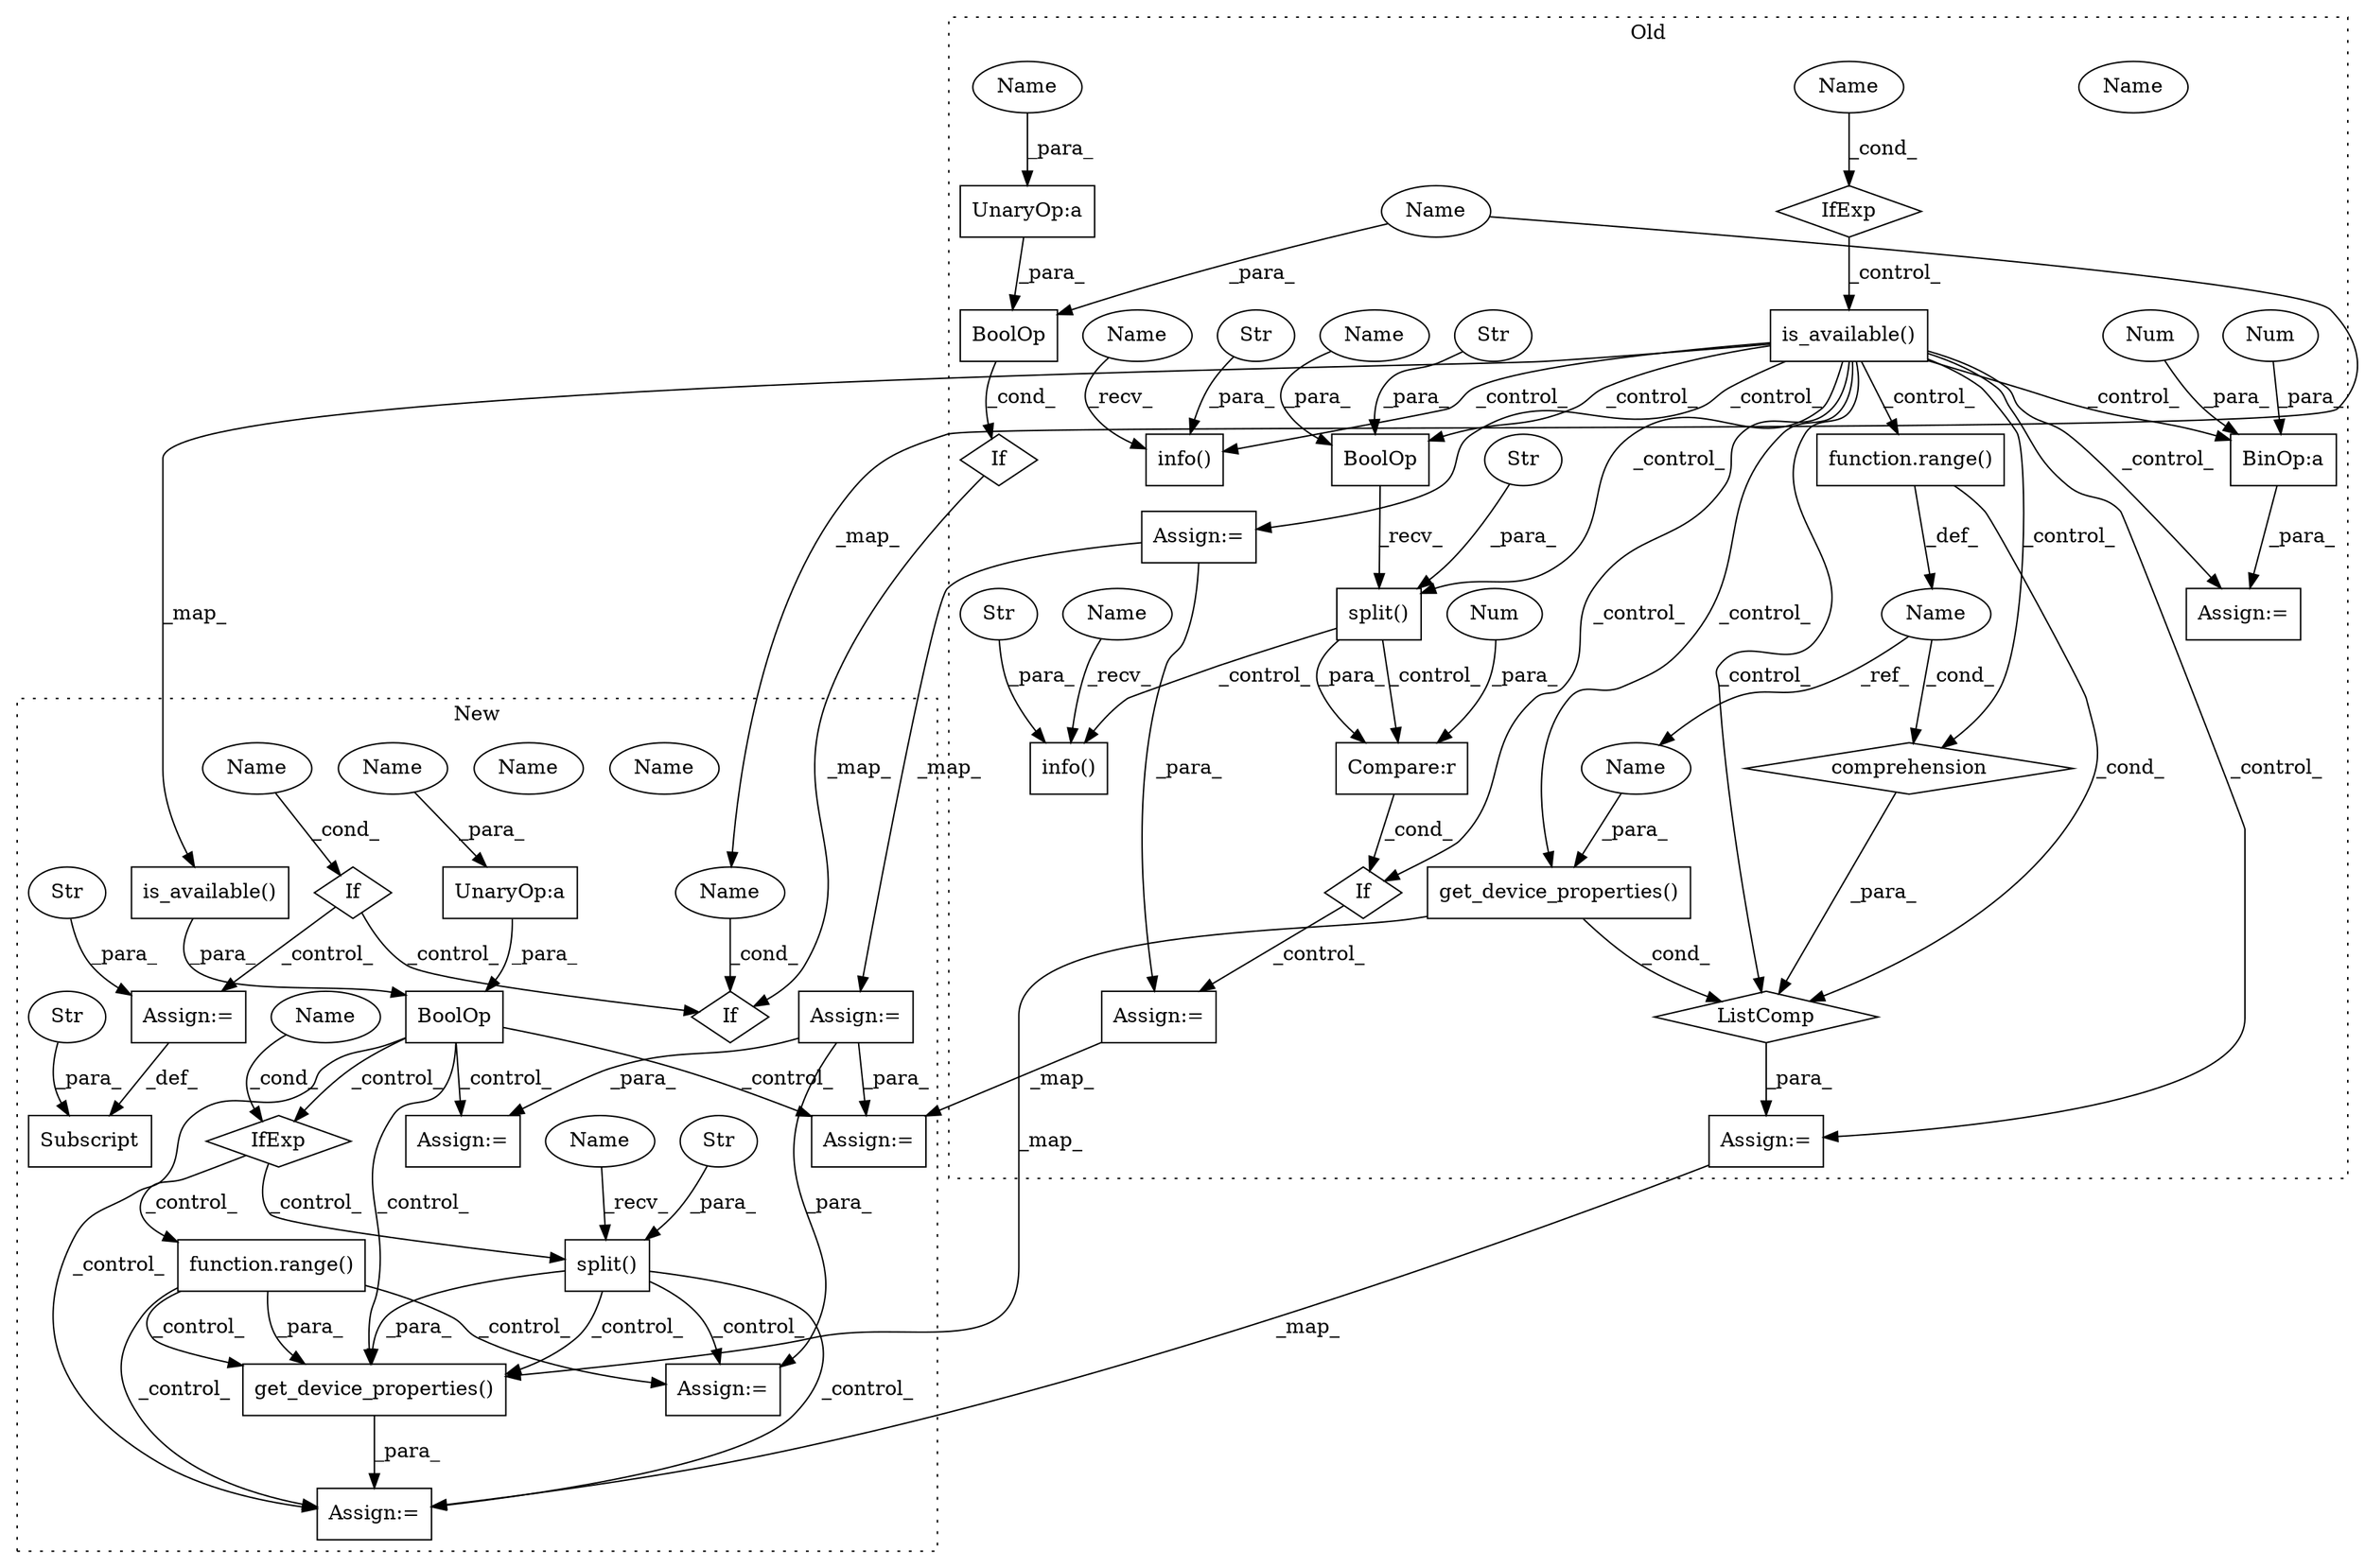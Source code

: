 digraph G {
subgraph cluster0 {
1 [label="info()" a="75" s="2066,2133" l="12,1" shape="box"];
3 [label="Str" a="66" s="2078" l="55" shape="ellipse"];
13 [label="is_available()" a="75" s="1517" l="25" shape="box"];
14 [label="function.range()" a="75" s="1880,1888" l="6,1" shape="box"];
18 [label="get_device_properties()" a="75" s="1835,1869" l="33,1" shape="box"];
21 [label="If" a="96" s="2010" l="3" shape="diamond"];
22 [label="UnaryOp:a" a="61" s="1224" l="3" shape="box"];
23 [label="BinOp:a" a="82" s="1572" l="4" shape="box"];
26 [label="ListComp" a="106" s="1834" l="56" shape="diamond"];
27 [label="Num" a="76" s="1576" l="1" shape="ellipse"];
28 [label="Num" a="76" s="1568" l="4" shape="ellipse"];
29 [label="comprehension" a="45" s="1871" l="3" shape="diamond"];
31 [label="Assign:=" a="68" s="1831" l="3" shape="box"];
33 [label="Assign:=" a="68" s="2038" l="3" shape="box"];
34 [label="Compare:r" a="40" s="2013" l="6" shape="box"];
35 [label="Num" a="76" s="2018" l="1" shape="ellipse"];
37 [label="If" a="96" s="1210" l="3" shape="diamond"];
38 [label="IfExp" a="51" s="1496,1511" l="4,6" shape="diamond"];
39 [label="BoolOp" a="72" s="1213" l="26" shape="box"];
40 [label="Name" a="87" s="1875" l="1" shape="ellipse"];
41 [label="Name" a="87" s="1500" l="11" shape="ellipse"];
42 [label="Assign:=" a="68" s="1565" l="3" shape="box"];
43 [label="BoolOp" a="72" s="1969" l="15" shape="box"];
44 [label="Str" a="66" s="1980" l="3" shape="ellipse"];
45 [label="split()" a="75" s="1969,1994" l="22,1" shape="box"];
46 [label="Str" a="66" s="1991" l="3" shape="ellipse"];
47 [label="info()" a="75" s="2153,2203" l="12,1" shape="box"];
48 [label="Str" a="66" s="2165" l="38" shape="ellipse"];
49 [label="Assign:=" a="68" s="1900" l="3" shape="box"];
51 [label="Name" a="87" s="1228" l="11" shape="ellipse"];
52 [label="Name" a="87" s="1500" l="11" shape="ellipse"];
53 [label="Name" a="87" s="1970" l="6" shape="ellipse"];
54 [label="Name" a="87" s="1213" l="6" shape="ellipse"];
60 [label="Name" a="87" s="1868" l="1" shape="ellipse"];
61 [label="Name" a="87" s="2066" l="6" shape="ellipse"];
62 [label="Name" a="87" s="2153" l="6" shape="ellipse"];
label = "Old";
style="dotted";
}
subgraph cluster1 {
2 [label="BoolOp" a="72" s="1597" l="37" shape="box"];
4 [label="Assign:=" a="68" s="2161" l="4" shape="box"];
5 [label="Assign:=" a="68" s="2041" l="4" shape="box"];
6 [label="UnaryOp:a" a="61" s="1627" l="3" shape="box"];
7 [label="function.range()" a="75" s="1965,1972" l="6,1" shape="box"];
8 [label="split()" a="75" s="1932,1948" l="13,1" shape="box"];
9 [label="Str" a="66" s="1945" l="3" shape="ellipse"];
10 [label="IfExp" a="51" s="1949,1959" l="4,6" shape="diamond"];
11 [label="Name" a="87" s="1953" l="6" shape="ellipse"];
12 [label="is_available()" a="75" s="1597" l="25" shape="box"];
15 [label="Assign:=" a="68" s="1290" l="3" shape="box"];
16 [label="Str" a="66" s="1293" l="4" shape="ellipse"];
17 [label="get_device_properties()" a="75" s="1992,2026" l="33,1" shape="box"];
19 [label="If" a="96" s="1240" l="3" shape="diamond"];
20 [label="Name" a="87" s="1243" l="3" shape="ellipse"];
24 [label="Subscript" a="63" s="1256,0" l="34,0" shape="box"];
25 [label="Str" a="66" s="1267" l="22" shape="ellipse"];
30 [label="Assign:=" a="68" s="1989" l="3" shape="box"];
32 [label="Assign:=" a="68" s="1886" l="3" shape="box"];
36 [label="If" a="96" s="1350" l="0" shape="diamond"];
50 [label="Assign:=" a="68" s="1153" l="3" shape="box"];
55 [label="Name" a="87" s="1932" l="6" shape="ellipse"];
56 [label="Name" a="87" s="1953" l="6" shape="ellipse"];
57 [label="Name" a="87" s="1350" l="6" shape="ellipse"];
58 [label="Name" a="87" s="1631" l="3" shape="ellipse"];
59 [label="Name" a="87" s="1243" l="3" shape="ellipse"];
label = "New";
style="dotted";
}
2 -> 10 [label="_control_"];
2 -> 17 [label="_control_"];
2 -> 4 [label="_control_"];
2 -> 32 [label="_control_"];
2 -> 30 [label="_control_"];
3 -> 1 [label="_para_"];
6 -> 2 [label="_para_"];
7 -> 30 [label="_control_"];
7 -> 17 [label="_control_"];
7 -> 5 [label="_control_"];
7 -> 17 [label="_para_"];
8 -> 17 [label="_para_"];
8 -> 30 [label="_control_"];
8 -> 17 [label="_control_"];
8 -> 5 [label="_control_"];
9 -> 8 [label="_para_"];
10 -> 7 [label="_control_"];
10 -> 8 [label="_control_"];
12 -> 2 [label="_para_"];
13 -> 45 [label="_control_"];
13 -> 47 [label="_control_"];
13 -> 49 [label="_control_"];
13 -> 21 [label="_control_"];
13 -> 18 [label="_control_"];
13 -> 26 [label="_control_"];
13 -> 31 [label="_control_"];
13 -> 43 [label="_control_"];
13 -> 12 [label="_map_"];
13 -> 14 [label="_control_"];
13 -> 42 [label="_control_"];
13 -> 23 [label="_control_"];
13 -> 29 [label="_control_"];
14 -> 26 [label="_cond_"];
14 -> 40 [label="_def_"];
15 -> 24 [label="_def_"];
16 -> 15 [label="_para_"];
17 -> 30 [label="_para_"];
18 -> 17 [label="_map_"];
18 -> 26 [label="_cond_"];
19 -> 15 [label="_control_"];
19 -> 36 [label="_control_"];
21 -> 33 [label="_control_"];
22 -> 39 [label="_para_"];
23 -> 42 [label="_para_"];
25 -> 24 [label="_para_"];
26 -> 31 [label="_para_"];
27 -> 23 [label="_para_"];
28 -> 23 [label="_para_"];
29 -> 26 [label="_para_"];
31 -> 30 [label="_map_"];
33 -> 32 [label="_map_"];
34 -> 21 [label="_cond_"];
35 -> 34 [label="_para_"];
37 -> 36 [label="_map_"];
38 -> 13 [label="_control_"];
39 -> 37 [label="_cond_"];
40 -> 29 [label="_cond_"];
40 -> 60 [label="_ref_"];
43 -> 45 [label="_recv_"];
44 -> 43 [label="_para_"];
45 -> 1 [label="_control_"];
45 -> 34 [label="_para_"];
45 -> 34 [label="_control_"];
46 -> 45 [label="_para_"];
48 -> 47 [label="_para_"];
49 -> 33 [label="_para_"];
49 -> 50 [label="_map_"];
50 -> 32 [label="_para_"];
50 -> 5 [label="_para_"];
50 -> 4 [label="_para_"];
51 -> 22 [label="_para_"];
52 -> 38 [label="_cond_"];
53 -> 43 [label="_para_"];
54 -> 39 [label="_para_"];
54 -> 57 [label="_map_"];
55 -> 8 [label="_recv_"];
56 -> 10 [label="_cond_"];
57 -> 36 [label="_cond_"];
58 -> 6 [label="_para_"];
59 -> 19 [label="_cond_"];
60 -> 18 [label="_para_"];
61 -> 1 [label="_recv_"];
62 -> 47 [label="_recv_"];
}